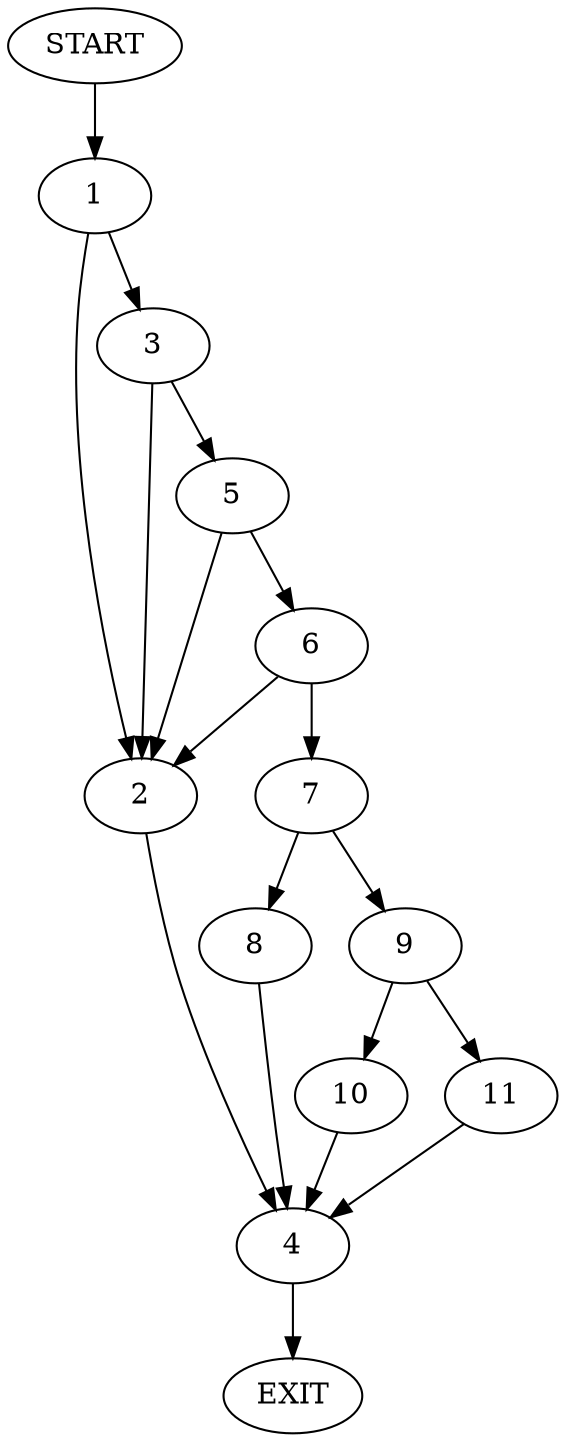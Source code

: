 digraph {
0 [label="START"]
12 [label="EXIT"]
0 -> 1
1 -> 2
1 -> 3
2 -> 4
3 -> 5
3 -> 2
5 -> 6
5 -> 2
6 -> 7
6 -> 2
7 -> 8
7 -> 9
4 -> 12
8 -> 4
9 -> 10
9 -> 11
11 -> 4
10 -> 4
}
